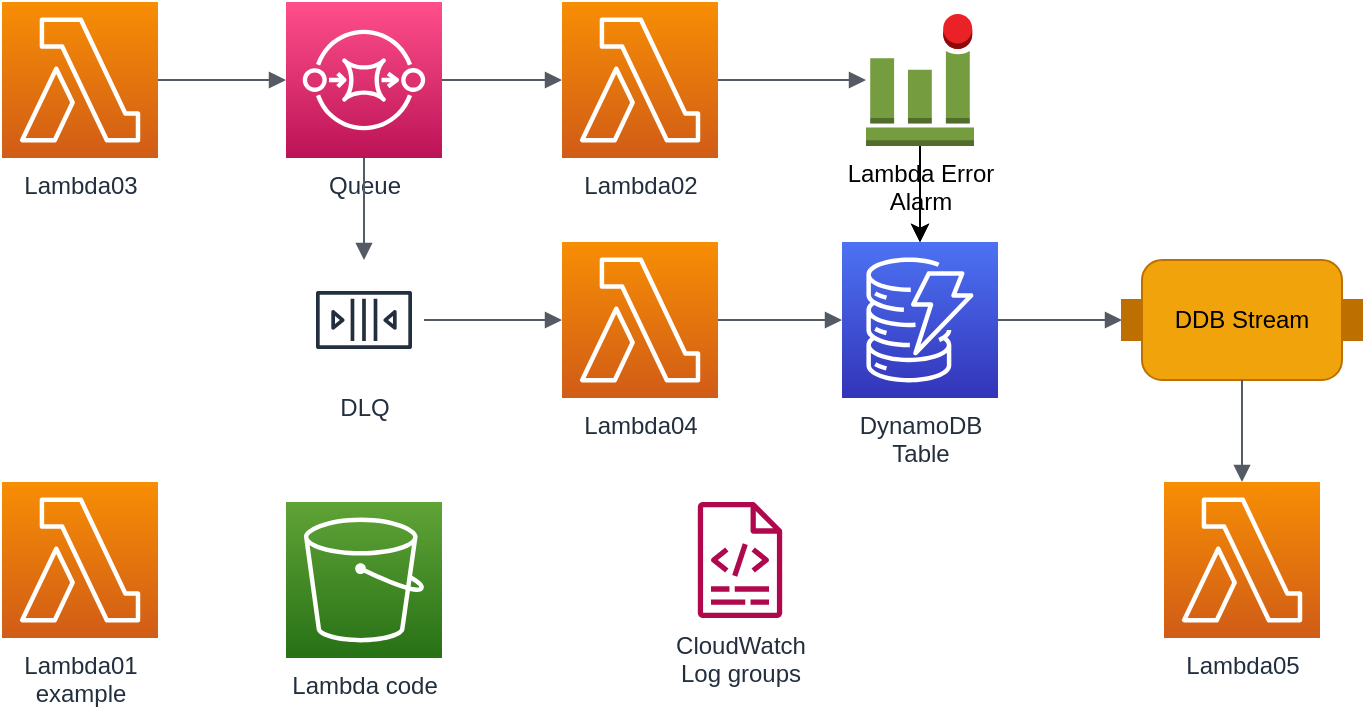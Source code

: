 <mxfile>
    <diagram id="TV-9DVPVT2rMkenX0t_e" name="Page-1">
        <mxGraphModel dx="438" dy="458" grid="1" gridSize="10" guides="1" tooltips="1" connect="1" arrows="1" fold="1" page="1" pageScale="1" pageWidth="850" pageHeight="1100" background="#FFFFFF" math="0" shadow="0">
            <root>
                <mxCell id="0"/>
                <mxCell id="1" parent="0"/>
                <mxCell id="M70U2BS_iB5tN34gUyGM-1" value="Lambda03" style="sketch=0;points=[[0,0,0],[0.25,0,0],[0.5,0,0],[0.75,0,0],[1,0,0],[0,1,0],[0.25,1,0],[0.5,1,0],[0.75,1,0],[1,1,0],[0,0.25,0],[0,0.5,0],[0,0.75,0],[1,0.25,0],[1,0.5,0],[1,0.75,0]];outlineConnect=0;fontColor=#232F3E;gradientColor=#F78E04;gradientDirection=north;fillColor=#D05C17;strokeColor=#ffffff;dashed=0;verticalLabelPosition=bottom;verticalAlign=top;align=center;html=1;fontSize=12;fontStyle=0;aspect=fixed;shape=mxgraph.aws4.resourceIcon;resIcon=mxgraph.aws4.lambda;" parent="1" vertex="1">
                    <mxGeometry x="180" y="40" width="78" height="78" as="geometry"/>
                </mxCell>
                <mxCell id="M70U2BS_iB5tN34gUyGM-2" value="Lambda02" style="sketch=0;points=[[0,0,0],[0.25,0,0],[0.5,0,0],[0.75,0,0],[1,0,0],[0,1,0],[0.25,1,0],[0.5,1,0],[0.75,1,0],[1,1,0],[0,0.25,0],[0,0.5,0],[0,0.75,0],[1,0.25,0],[1,0.5,0],[1,0.75,0]];outlineConnect=0;fontColor=#232F3E;gradientColor=#F78E04;gradientDirection=north;fillColor=#D05C17;strokeColor=#ffffff;dashed=0;verticalLabelPosition=bottom;verticalAlign=top;align=center;html=1;fontSize=12;fontStyle=0;aspect=fixed;shape=mxgraph.aws4.resourceIcon;resIcon=mxgraph.aws4.lambda;" parent="1" vertex="1">
                    <mxGeometry x="460" y="40" width="78" height="78" as="geometry"/>
                </mxCell>
                <mxCell id="M70U2BS_iB5tN34gUyGM-3" value="Lambda04" style="sketch=0;points=[[0,0,0],[0.25,0,0],[0.5,0,0],[0.75,0,0],[1,0,0],[0,1,0],[0.25,1,0],[0.5,1,0],[0.75,1,0],[1,1,0],[0,0.25,0],[0,0.5,0],[0,0.75,0],[1,0.25,0],[1,0.5,0],[1,0.75,0]];outlineConnect=0;fontColor=#232F3E;gradientColor=#F78E04;gradientDirection=north;fillColor=#D05C17;strokeColor=#ffffff;dashed=0;verticalLabelPosition=bottom;verticalAlign=top;align=center;html=1;fontSize=12;fontStyle=0;aspect=fixed;shape=mxgraph.aws4.resourceIcon;resIcon=mxgraph.aws4.lambda;" parent="1" vertex="1">
                    <mxGeometry x="460" y="160" width="78" height="78" as="geometry"/>
                </mxCell>
                <mxCell id="M70U2BS_iB5tN34gUyGM-4" value="&lt;div&gt;Lambda01&lt;/div&gt;&lt;div&gt;example&lt;br&gt;&lt;/div&gt;" style="sketch=0;points=[[0,0,0],[0.25,0,0],[0.5,0,0],[0.75,0,0],[1,0,0],[0,1,0],[0.25,1,0],[0.5,1,0],[0.75,1,0],[1,1,0],[0,0.25,0],[0,0.5,0],[0,0.75,0],[1,0.25,0],[1,0.5,0],[1,0.75,0]];outlineConnect=0;fontColor=#232F3E;gradientColor=#F78E04;gradientDirection=north;fillColor=#D05C17;strokeColor=#ffffff;dashed=0;verticalLabelPosition=bottom;verticalAlign=top;align=center;html=1;fontSize=12;fontStyle=0;aspect=fixed;shape=mxgraph.aws4.resourceIcon;resIcon=mxgraph.aws4.lambda;" parent="1" vertex="1">
                    <mxGeometry x="180" y="280" width="78" height="78" as="geometry"/>
                </mxCell>
                <mxCell id="M70U2BS_iB5tN34gUyGM-5" value="Queue&lt;br&gt;" style="sketch=0;points=[[0,0,0],[0.25,0,0],[0.5,0,0],[0.75,0,0],[1,0,0],[0,1,0],[0.25,1,0],[0.5,1,0],[0.75,1,0],[1,1,0],[0,0.25,0],[0,0.5,0],[0,0.75,0],[1,0.25,0],[1,0.5,0],[1,0.75,0]];outlineConnect=0;fontColor=#232F3E;gradientColor=#FF4F8B;gradientDirection=north;fillColor=#BC1356;strokeColor=#ffffff;dashed=0;verticalLabelPosition=bottom;verticalAlign=top;align=center;html=1;fontSize=12;fontStyle=0;aspect=fixed;shape=mxgraph.aws4.resourceIcon;resIcon=mxgraph.aws4.sqs;" parent="1" vertex="1">
                    <mxGeometry x="322" y="40" width="78" height="78" as="geometry"/>
                </mxCell>
                <mxCell id="M70U2BS_iB5tN34gUyGM-7" value="DLQ" style="sketch=0;outlineConnect=0;fontColor=#232F3E;gradientColor=none;strokeColor=#232F3E;fillColor=#ffffff;dashed=0;verticalLabelPosition=bottom;verticalAlign=top;align=center;html=1;fontSize=12;fontStyle=0;aspect=fixed;shape=mxgraph.aws4.resourceIcon;resIcon=mxgraph.aws4.queue;" parent="1" vertex="1">
                    <mxGeometry x="331" y="169" width="60" height="60" as="geometry"/>
                </mxCell>
                <mxCell id="M70U2BS_iB5tN34gUyGM-9" value="" style="edgeStyle=orthogonalEdgeStyle;html=1;endArrow=block;elbow=vertical;startArrow=none;endFill=1;strokeColor=#545B64;rounded=0;" parent="1" source="M70U2BS_iB5tN34gUyGM-3" target="M70U2BS_iB5tN34gUyGM-14" edge="1">
                    <mxGeometry width="100" relative="1" as="geometry">
                        <mxPoint x="660" y="281" as="sourcePoint"/>
                        <mxPoint x="740" y="280.5" as="targetPoint"/>
                    </mxGeometry>
                </mxCell>
                <mxCell id="M70U2BS_iB5tN34gUyGM-10" value="" style="edgeStyle=orthogonalEdgeStyle;html=1;endArrow=block;elbow=vertical;startArrow=none;endFill=1;strokeColor=#545B64;rounded=0;" parent="1" source="M70U2BS_iB5tN34gUyGM-1" target="M70U2BS_iB5tN34gUyGM-5" edge="1">
                    <mxGeometry width="100" relative="1" as="geometry">
                        <mxPoint x="370" y="260" as="sourcePoint"/>
                        <mxPoint x="470" y="260" as="targetPoint"/>
                    </mxGeometry>
                </mxCell>
                <mxCell id="M70U2BS_iB5tN34gUyGM-11" value="" style="edgeStyle=orthogonalEdgeStyle;html=1;endArrow=block;elbow=vertical;startArrow=none;endFill=1;strokeColor=#545B64;rounded=0;" parent="1" source="M70U2BS_iB5tN34gUyGM-5" target="M70U2BS_iB5tN34gUyGM-2" edge="1">
                    <mxGeometry width="100" relative="1" as="geometry">
                        <mxPoint x="370" y="260" as="sourcePoint"/>
                        <mxPoint x="470" y="260" as="targetPoint"/>
                    </mxGeometry>
                </mxCell>
                <mxCell id="M70U2BS_iB5tN34gUyGM-12" value="" style="edgeStyle=orthogonalEdgeStyle;html=1;endArrow=block;elbow=vertical;startArrow=none;endFill=1;strokeColor=#545B64;rounded=0;" parent="1" source="M70U2BS_iB5tN34gUyGM-5" target="M70U2BS_iB5tN34gUyGM-7" edge="1">
                    <mxGeometry width="100" relative="1" as="geometry">
                        <mxPoint x="370" y="260" as="sourcePoint"/>
                        <mxPoint x="470" y="260" as="targetPoint"/>
                    </mxGeometry>
                </mxCell>
                <mxCell id="M70U2BS_iB5tN34gUyGM-14" value="DynamoDB&lt;br&gt;Table" style="sketch=0;points=[[0,0,0],[0.25,0,0],[0.5,0,0],[0.75,0,0],[1,0,0],[0,1,0],[0.25,1,0],[0.5,1,0],[0.75,1,0],[1,1,0],[0,0.25,0],[0,0.5,0],[0,0.75,0],[1,0.25,0],[1,0.5,0],[1,0.75,0]];outlineConnect=0;fontColor=#232F3E;gradientColor=#4D72F3;gradientDirection=north;fillColor=#3334B9;strokeColor=#ffffff;dashed=0;verticalLabelPosition=bottom;verticalAlign=top;align=center;html=1;fontSize=12;fontStyle=0;aspect=fixed;shape=mxgraph.aws4.resourceIcon;resIcon=mxgraph.aws4.dynamodb;" parent="1" vertex="1">
                    <mxGeometry x="600" y="160" width="78" height="78" as="geometry"/>
                </mxCell>
                <mxCell id="M70U2BS_iB5tN34gUyGM-15" value="" style="edgeStyle=orthogonalEdgeStyle;html=1;endArrow=block;elbow=vertical;startArrow=none;endFill=1;strokeColor=#545B64;rounded=0;" parent="1" source="M70U2BS_iB5tN34gUyGM-7" target="M70U2BS_iB5tN34gUyGM-3" edge="1">
                    <mxGeometry width="100" relative="1" as="geometry">
                        <mxPoint x="370" y="260" as="sourcePoint"/>
                        <mxPoint x="470" y="260" as="targetPoint"/>
                    </mxGeometry>
                </mxCell>
                <mxCell id="M70U2BS_iB5tN34gUyGM-16" value="&lt;div&gt;Lambda code&lt;/div&gt;" style="sketch=0;points=[[0,0,0],[0.25,0,0],[0.5,0,0],[0.75,0,0],[1,0,0],[0,1,0],[0.25,1,0],[0.5,1,0],[0.75,1,0],[1,1,0],[0,0.25,0],[0,0.5,0],[0,0.75,0],[1,0.25,0],[1,0.5,0],[1,0.75,0]];outlineConnect=0;fontColor=#232F3E;gradientColor=#60A337;gradientDirection=north;fillColor=#277116;strokeColor=#ffffff;dashed=0;verticalLabelPosition=bottom;verticalAlign=top;align=center;html=1;fontSize=12;fontStyle=0;aspect=fixed;shape=mxgraph.aws4.resourceIcon;resIcon=mxgraph.aws4.s3;" parent="1" vertex="1">
                    <mxGeometry x="322" y="290" width="78" height="78" as="geometry"/>
                </mxCell>
                <mxCell id="M70U2BS_iB5tN34gUyGM-17" value="&lt;div&gt;CloudWatch&lt;/div&gt;&lt;div&gt;Log groups&lt;/div&gt;" style="sketch=0;outlineConnect=0;fontColor=#232F3E;gradientColor=none;fillColor=#B0084D;strokeColor=none;dashed=0;verticalLabelPosition=bottom;verticalAlign=top;align=center;html=1;fontSize=12;fontStyle=0;aspect=fixed;pointerEvents=1;shape=mxgraph.aws4.logs;" parent="1" vertex="1">
                    <mxGeometry x="510" y="290" width="78" height="58" as="geometry"/>
                </mxCell>
                <mxCell id="3" value="Lambda05" style="sketch=0;points=[[0,0,0],[0.25,0,0],[0.5,0,0],[0.75,0,0],[1,0,0],[0,1,0],[0.25,1,0],[0.5,1,0],[0.75,1,0],[1,1,0],[0,0.25,0],[0,0.5,0],[0,0.75,0],[1,0.25,0],[1,0.5,0],[1,0.75,0]];outlineConnect=0;fontColor=#232F3E;gradientColor=#F78E04;gradientDirection=north;fillColor=#D05C17;strokeColor=#ffffff;dashed=0;verticalLabelPosition=bottom;verticalAlign=top;align=center;html=1;fontSize=12;fontStyle=0;aspect=fixed;shape=mxgraph.aws4.resourceIcon;resIcon=mxgraph.aws4.lambda;" parent="1" vertex="1">
                    <mxGeometry x="761" y="280" width="78" height="78" as="geometry"/>
                </mxCell>
                <mxCell id="5" value="" style="edgeStyle=orthogonalEdgeStyle;html=1;endArrow=block;elbow=vertical;startArrow=none;endFill=1;strokeColor=#545B64;rounded=0;" parent="1" source="M70U2BS_iB5tN34gUyGM-14" target="7" edge="1">
                    <mxGeometry width="100" relative="1" as="geometry">
                        <mxPoint x="610" y="290" as="sourcePoint"/>
                        <mxPoint x="730" y="209" as="targetPoint"/>
                    </mxGeometry>
                </mxCell>
                <mxCell id="7" value="DDB Stream" style="html=1;shape=mxgraph.sysml.isStream;whiteSpace=wrap;align=center;fillColor=#f0a30a;strokeColor=#BD7000;fontColor=#000000;" parent="1" vertex="1">
                    <mxGeometry x="740" y="169" width="120" height="60" as="geometry"/>
                </mxCell>
                <mxCell id="10" value="" style="edgeStyle=orthogonalEdgeStyle;html=1;endArrow=block;elbow=vertical;startArrow=none;endFill=1;strokeColor=#545B64;rounded=0;" parent="1" source="7" target="3" edge="1">
                    <mxGeometry width="100" relative="1" as="geometry">
                        <mxPoint x="759" y="340" as="sourcePoint"/>
                        <mxPoint x="730" y="209" as="targetPoint"/>
                    </mxGeometry>
                </mxCell>
                <mxCell id="13" value="" style="edgeStyle=none;html=1;fontColor=#000000;" edge="1" parent="1" source="11" target="M70U2BS_iB5tN34gUyGM-14">
                    <mxGeometry relative="1" as="geometry"/>
                </mxCell>
                <mxCell id="14" value="" style="edgeStyle=none;html=1;fontColor=#000000;" edge="1" parent="1" source="11" target="M70U2BS_iB5tN34gUyGM-14">
                    <mxGeometry relative="1" as="geometry"/>
                </mxCell>
                <mxCell id="15" value="" style="edgeStyle=none;html=1;fontColor=#000000;" edge="1" parent="1" source="11" target="M70U2BS_iB5tN34gUyGM-14">
                    <mxGeometry relative="1" as="geometry"/>
                </mxCell>
                <mxCell id="11" value="&lt;font color=&quot;#000000&quot;&gt;Lambda Error&lt;br&gt;Alarm&lt;/font&gt;" style="outlineConnect=0;dashed=0;verticalLabelPosition=bottom;verticalAlign=top;align=center;html=1;shape=mxgraph.aws3.alarm;fillColor=#759C3E;gradientColor=none;" vertex="1" parent="1">
                    <mxGeometry x="612" y="46" width="54" height="66" as="geometry"/>
                </mxCell>
                <mxCell id="12" value="" style="edgeStyle=orthogonalEdgeStyle;html=1;endArrow=block;elbow=vertical;startArrow=none;endFill=1;strokeColor=#545B64;rounded=0;" edge="1" parent="1" source="M70U2BS_iB5tN34gUyGM-2" target="11">
                    <mxGeometry width="100" relative="1" as="geometry">
                        <mxPoint x="401" y="209" as="sourcePoint"/>
                        <mxPoint x="470" y="209" as="targetPoint"/>
                    </mxGeometry>
                </mxCell>
            </root>
        </mxGraphModel>
    </diagram>
</mxfile>
